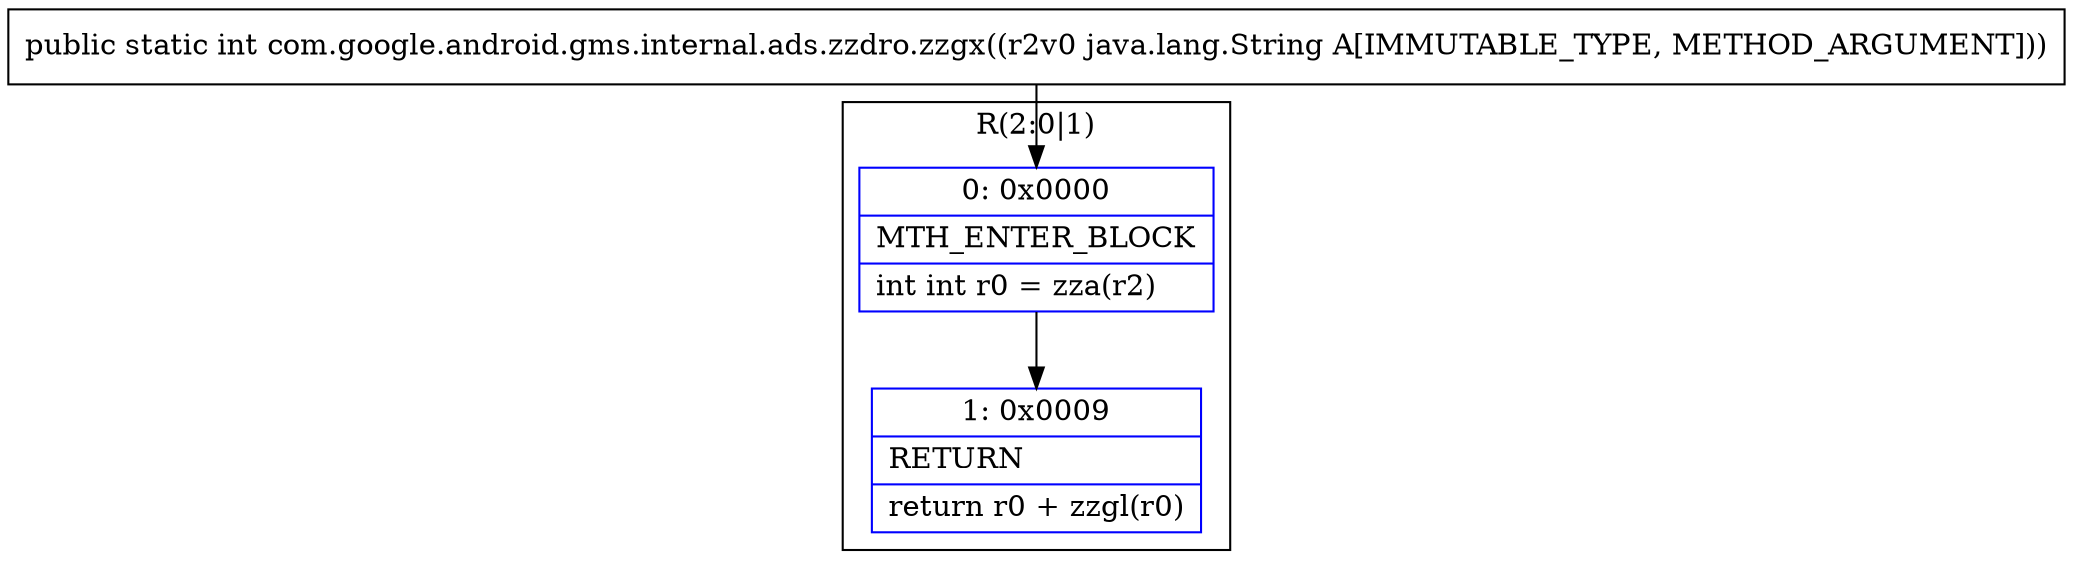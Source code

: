 digraph "CFG forcom.google.android.gms.internal.ads.zzdro.zzgx(Ljava\/lang\/String;)I" {
subgraph cluster_Region_792348066 {
label = "R(2:0|1)";
node [shape=record,color=blue];
Node_0 [shape=record,label="{0\:\ 0x0000|MTH_ENTER_BLOCK\l|int int r0 = zza(r2)\l}"];
Node_1 [shape=record,label="{1\:\ 0x0009|RETURN\l|return r0 + zzgl(r0)\l}"];
}
MethodNode[shape=record,label="{public static int com.google.android.gms.internal.ads.zzdro.zzgx((r2v0 java.lang.String A[IMMUTABLE_TYPE, METHOD_ARGUMENT])) }"];
MethodNode -> Node_0;
Node_0 -> Node_1;
}

